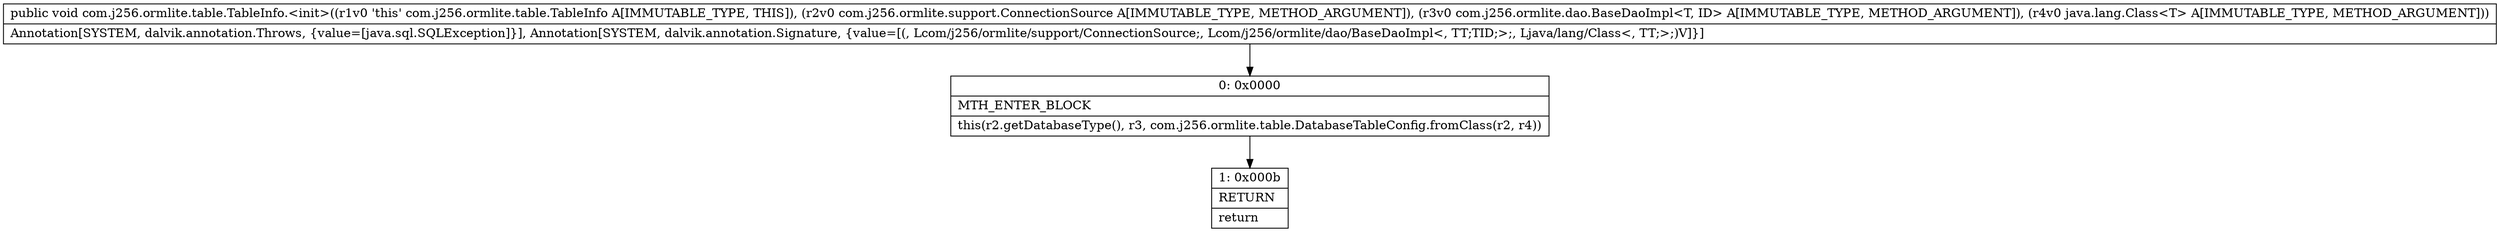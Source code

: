 digraph "CFG forcom.j256.ormlite.table.TableInfo.\<init\>(Lcom\/j256\/ormlite\/support\/ConnectionSource;Lcom\/j256\/ormlite\/dao\/BaseDaoImpl;Ljava\/lang\/Class;)V" {
Node_0 [shape=record,label="{0\:\ 0x0000|MTH_ENTER_BLOCK\l|this(r2.getDatabaseType(), r3, com.j256.ormlite.table.DatabaseTableConfig.fromClass(r2, r4))\l}"];
Node_1 [shape=record,label="{1\:\ 0x000b|RETURN\l|return\l}"];
MethodNode[shape=record,label="{public void com.j256.ormlite.table.TableInfo.\<init\>((r1v0 'this' com.j256.ormlite.table.TableInfo A[IMMUTABLE_TYPE, THIS]), (r2v0 com.j256.ormlite.support.ConnectionSource A[IMMUTABLE_TYPE, METHOD_ARGUMENT]), (r3v0 com.j256.ormlite.dao.BaseDaoImpl\<T, ID\> A[IMMUTABLE_TYPE, METHOD_ARGUMENT]), (r4v0 java.lang.Class\<T\> A[IMMUTABLE_TYPE, METHOD_ARGUMENT]))  | Annotation[SYSTEM, dalvik.annotation.Throws, \{value=[java.sql.SQLException]\}], Annotation[SYSTEM, dalvik.annotation.Signature, \{value=[(, Lcom\/j256\/ormlite\/support\/ConnectionSource;, Lcom\/j256\/ormlite\/dao\/BaseDaoImpl\<, TT;TID;\>;, Ljava\/lang\/Class\<, TT;\>;)V]\}]\l}"];
MethodNode -> Node_0;
Node_0 -> Node_1;
}


